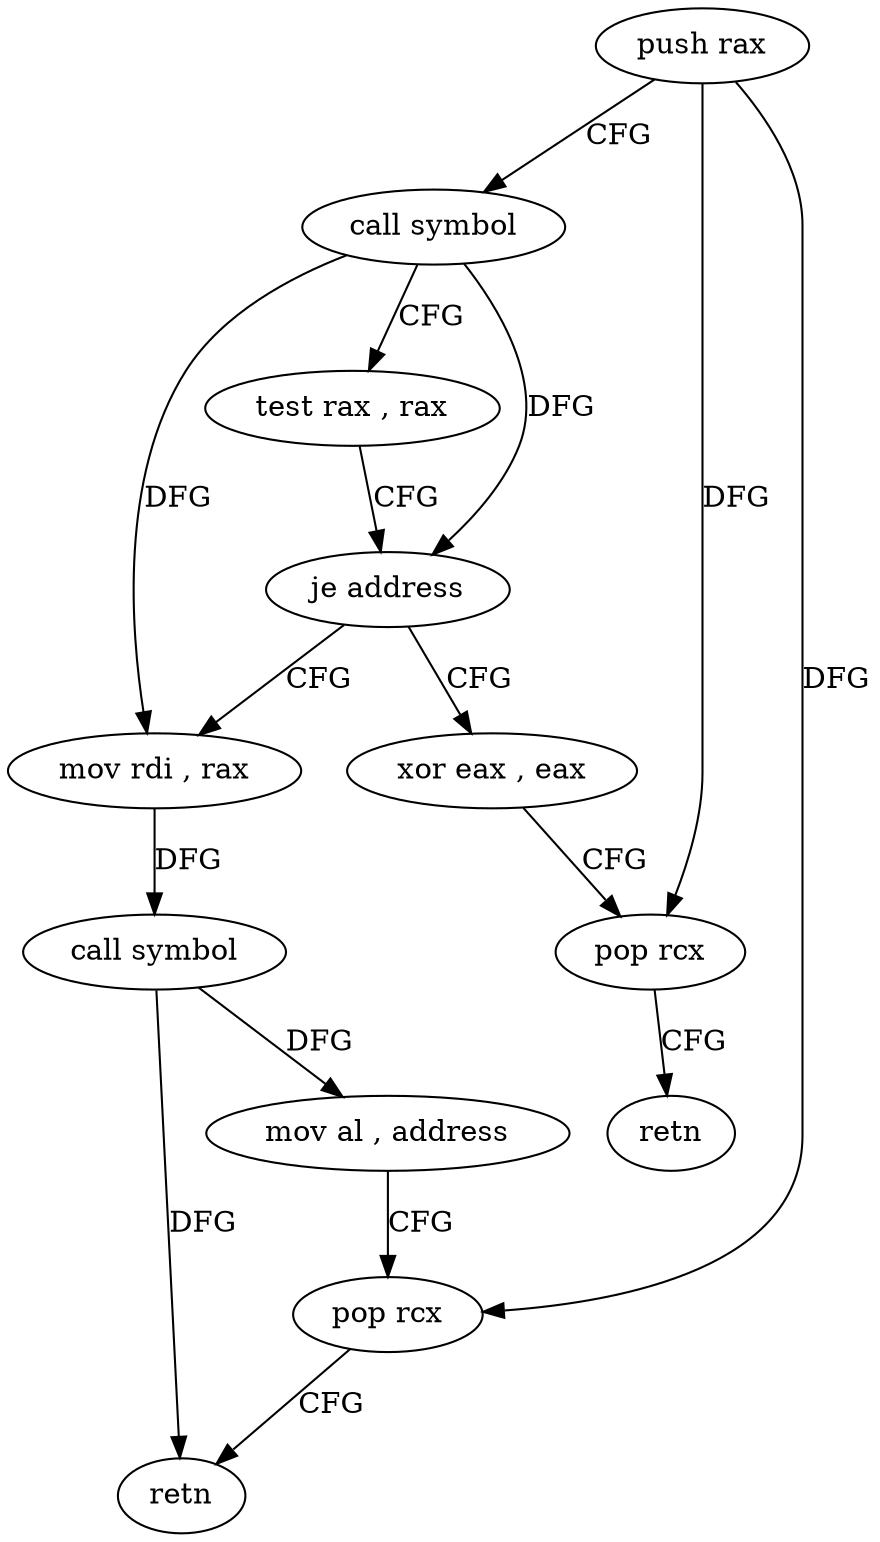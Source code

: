 digraph "func" {
"139312" [label = "push rax" ]
"139313" [label = "call symbol" ]
"139318" [label = "test rax , rax" ]
"139321" [label = "je address" ]
"139335" [label = "xor eax , eax" ]
"139323" [label = "mov rdi , rax" ]
"139337" [label = "pop rcx" ]
"139338" [label = "retn" ]
"139326" [label = "call symbol" ]
"139331" [label = "mov al , address" ]
"139333" [label = "pop rcx" ]
"139334" [label = "retn" ]
"139312" -> "139313" [ label = "CFG" ]
"139312" -> "139337" [ label = "DFG" ]
"139312" -> "139333" [ label = "DFG" ]
"139313" -> "139318" [ label = "CFG" ]
"139313" -> "139321" [ label = "DFG" ]
"139313" -> "139323" [ label = "DFG" ]
"139318" -> "139321" [ label = "CFG" ]
"139321" -> "139335" [ label = "CFG" ]
"139321" -> "139323" [ label = "CFG" ]
"139335" -> "139337" [ label = "CFG" ]
"139323" -> "139326" [ label = "DFG" ]
"139337" -> "139338" [ label = "CFG" ]
"139326" -> "139331" [ label = "DFG" ]
"139326" -> "139334" [ label = "DFG" ]
"139331" -> "139333" [ label = "CFG" ]
"139333" -> "139334" [ label = "CFG" ]
}
